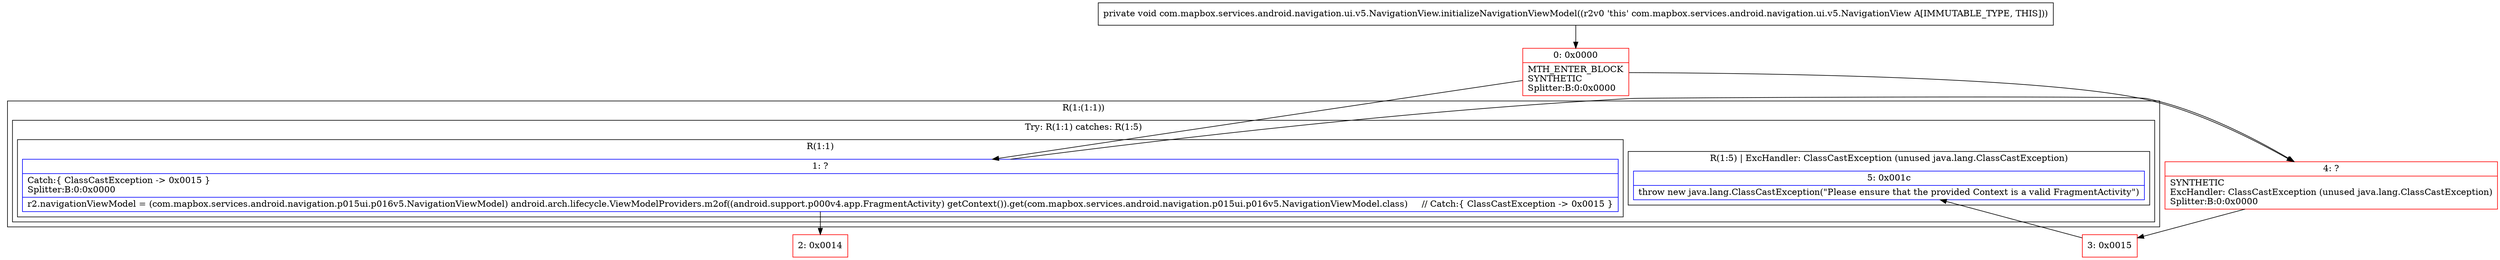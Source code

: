 digraph "CFG forcom.mapbox.services.android.navigation.ui.v5.NavigationView.initializeNavigationViewModel()V" {
subgraph cluster_Region_766992924 {
label = "R(1:(1:1))";
node [shape=record,color=blue];
subgraph cluster_TryCatchRegion_2001928420 {
label = "Try: R(1:1) catches: R(1:5)";
node [shape=record,color=blue];
subgraph cluster_Region_729618856 {
label = "R(1:1)";
node [shape=record,color=blue];
Node_1 [shape=record,label="{1\:\ ?|Catch:\{ ClassCastException \-\> 0x0015 \}\lSplitter:B:0:0x0000\l|r2.navigationViewModel = (com.mapbox.services.android.navigation.p015ui.p016v5.NavigationViewModel) android.arch.lifecycle.ViewModelProviders.m2of((android.support.p000v4.app.FragmentActivity) getContext()).get(com.mapbox.services.android.navigation.p015ui.p016v5.NavigationViewModel.class)     \/\/ Catch:\{ ClassCastException \-\> 0x0015 \}\l}"];
}
subgraph cluster_Region_2004625644 {
label = "R(1:5) | ExcHandler: ClassCastException (unused java.lang.ClassCastException)\l";
node [shape=record,color=blue];
Node_5 [shape=record,label="{5\:\ 0x001c|throw new java.lang.ClassCastException(\"Please ensure that the provided Context is a valid FragmentActivity\")\l}"];
}
}
}
subgraph cluster_Region_2004625644 {
label = "R(1:5) | ExcHandler: ClassCastException (unused java.lang.ClassCastException)\l";
node [shape=record,color=blue];
Node_5 [shape=record,label="{5\:\ 0x001c|throw new java.lang.ClassCastException(\"Please ensure that the provided Context is a valid FragmentActivity\")\l}"];
}
Node_0 [shape=record,color=red,label="{0\:\ 0x0000|MTH_ENTER_BLOCK\lSYNTHETIC\lSplitter:B:0:0x0000\l}"];
Node_2 [shape=record,color=red,label="{2\:\ 0x0014}"];
Node_3 [shape=record,color=red,label="{3\:\ 0x0015}"];
Node_4 [shape=record,color=red,label="{4\:\ ?|SYNTHETIC\lExcHandler: ClassCastException (unused java.lang.ClassCastException)\lSplitter:B:0:0x0000\l}"];
MethodNode[shape=record,label="{private void com.mapbox.services.android.navigation.ui.v5.NavigationView.initializeNavigationViewModel((r2v0 'this' com.mapbox.services.android.navigation.ui.v5.NavigationView A[IMMUTABLE_TYPE, THIS])) }"];
MethodNode -> Node_0;
Node_1 -> Node_2;
Node_1 -> Node_4;
Node_0 -> Node_1;
Node_0 -> Node_4;
Node_3 -> Node_5;
Node_4 -> Node_3;
}


